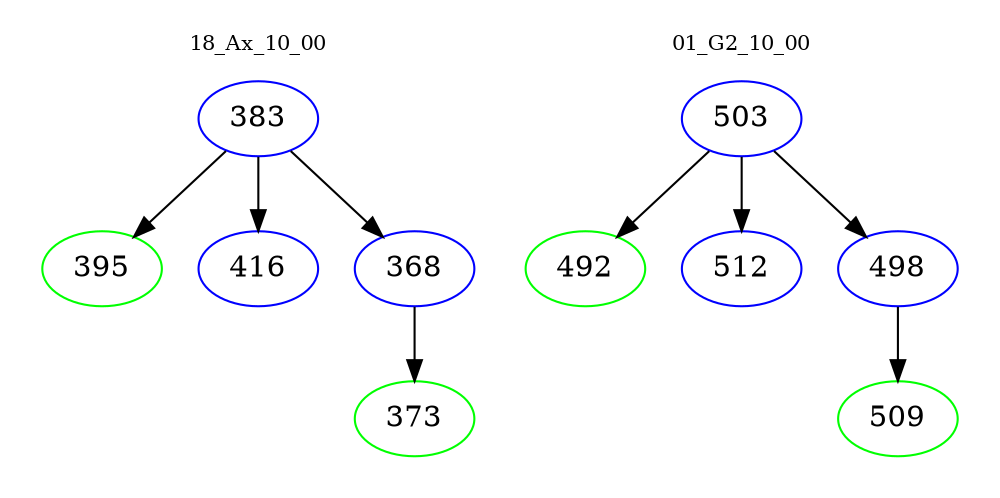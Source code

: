 digraph{
subgraph cluster_0 {
color = white
label = "18_Ax_10_00";
fontsize=10;
T0_383 [label="383", color="blue"]
T0_383 -> T0_395 [color="black"]
T0_395 [label="395", color="green"]
T0_383 -> T0_416 [color="black"]
T0_416 [label="416", color="blue"]
T0_383 -> T0_368 [color="black"]
T0_368 [label="368", color="blue"]
T0_368 -> T0_373 [color="black"]
T0_373 [label="373", color="green"]
}
subgraph cluster_1 {
color = white
label = "01_G2_10_00";
fontsize=10;
T1_503 [label="503", color="blue"]
T1_503 -> T1_492 [color="black"]
T1_492 [label="492", color="green"]
T1_503 -> T1_512 [color="black"]
T1_512 [label="512", color="blue"]
T1_503 -> T1_498 [color="black"]
T1_498 [label="498", color="blue"]
T1_498 -> T1_509 [color="black"]
T1_509 [label="509", color="green"]
}
}
